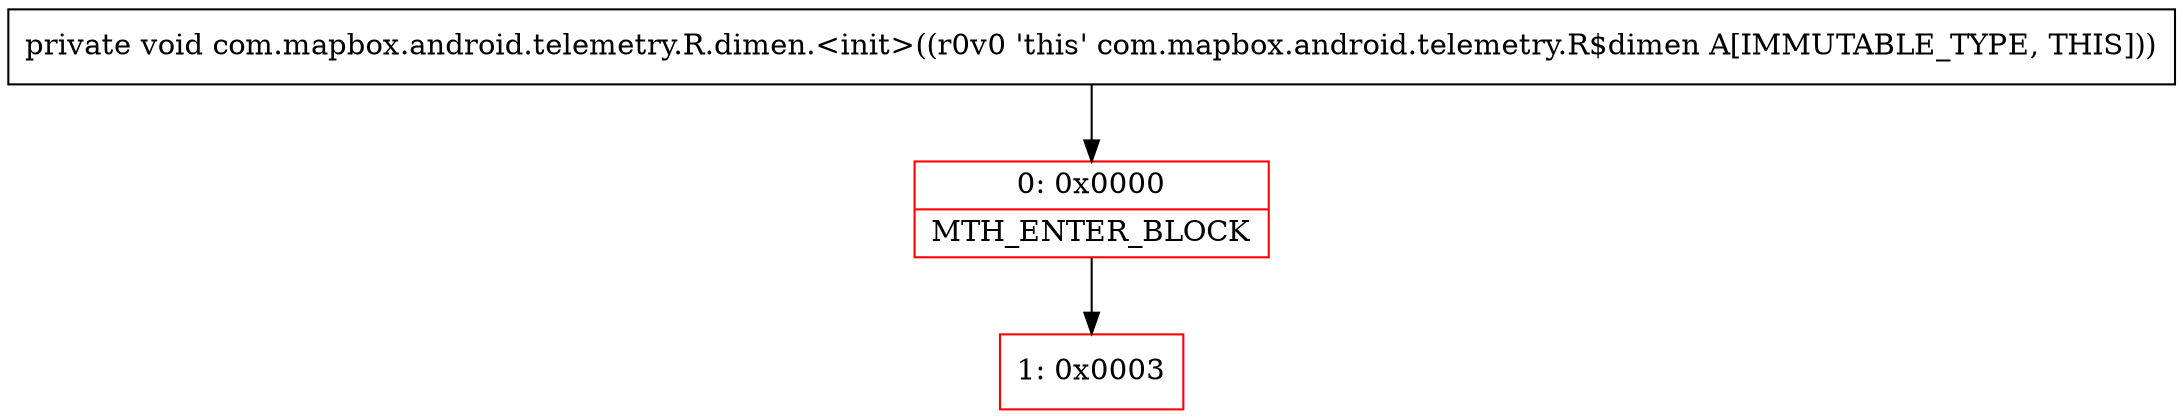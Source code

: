 digraph "CFG forcom.mapbox.android.telemetry.R.dimen.\<init\>()V" {
subgraph cluster_Region_1790696795 {
label = "R(0)";
node [shape=record,color=blue];
}
Node_0 [shape=record,color=red,label="{0\:\ 0x0000|MTH_ENTER_BLOCK\l}"];
Node_1 [shape=record,color=red,label="{1\:\ 0x0003}"];
MethodNode[shape=record,label="{private void com.mapbox.android.telemetry.R.dimen.\<init\>((r0v0 'this' com.mapbox.android.telemetry.R$dimen A[IMMUTABLE_TYPE, THIS])) }"];
MethodNode -> Node_0;
Node_0 -> Node_1;
}

